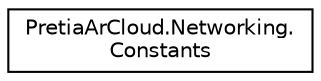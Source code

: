digraph "Graphical Class Hierarchy"
{
 // LATEX_PDF_SIZE
  edge [fontname="Helvetica",fontsize="10",labelfontname="Helvetica",labelfontsize="10"];
  node [fontname="Helvetica",fontsize="10",shape=record];
  rankdir="LR";
  Node0 [label="PretiaArCloud.Networking.\lConstants",height=0.2,width=0.4,color="black", fillcolor="white", style="filled",URL="$classPretiaArCloud_1_1Networking_1_1Constants.html",tooltip=" "];
}

